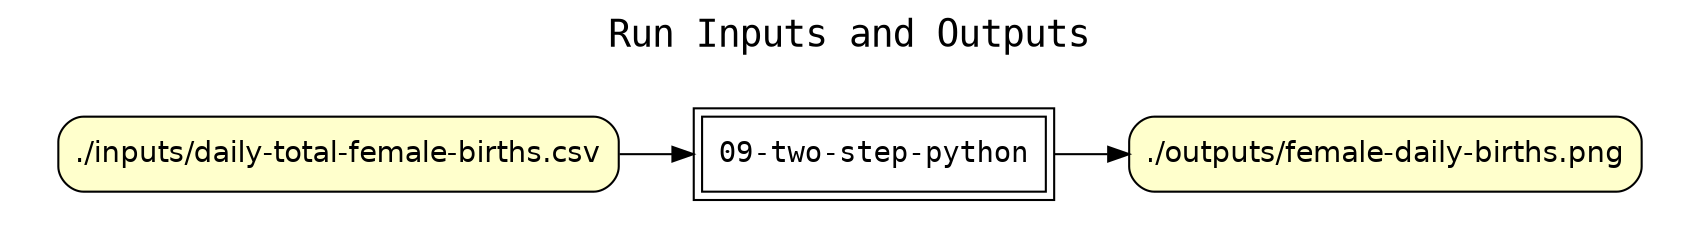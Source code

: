 
digraph wt_run {
rankdir=LR
fontname=Courier; fontsize=18; labelloc=t
label="Run Inputs and Outputs"
node[shape=box style="filled" fillcolor="#FFFFFF" peripheries=2 fontname=Courier]
"09-two-step-python"
subgraph cluster_inputs { label=""; color=white; penwidth=0
subgraph cluster_inputs_inner { label=""; color=white
node[shape=box style="rounded,filled" fillcolor="#FFFFCC" peripheries=1 fontname=Helvetica]
"input:./inputs/daily-total-female-births.csv" [label="./inputs/daily-total-female-births.csv"]
}}
subgraph cluster_outputs { label=""; color=white; penwidth=0
subgraph cluster_outputs_inner { label=""; color=white
node[shape=box style="rounded,filled" fillcolor="#FFFFCC" peripheries=1 fontname=Helvetica]
"output:./outputs/female-daily-births.png" [label="./outputs/female-daily-births.png"]
}}
"input:./inputs/daily-total-female-births.csv" -> "09-two-step-python"
"09-two-step-python" -> "output:./outputs/female-daily-births.png"
}

